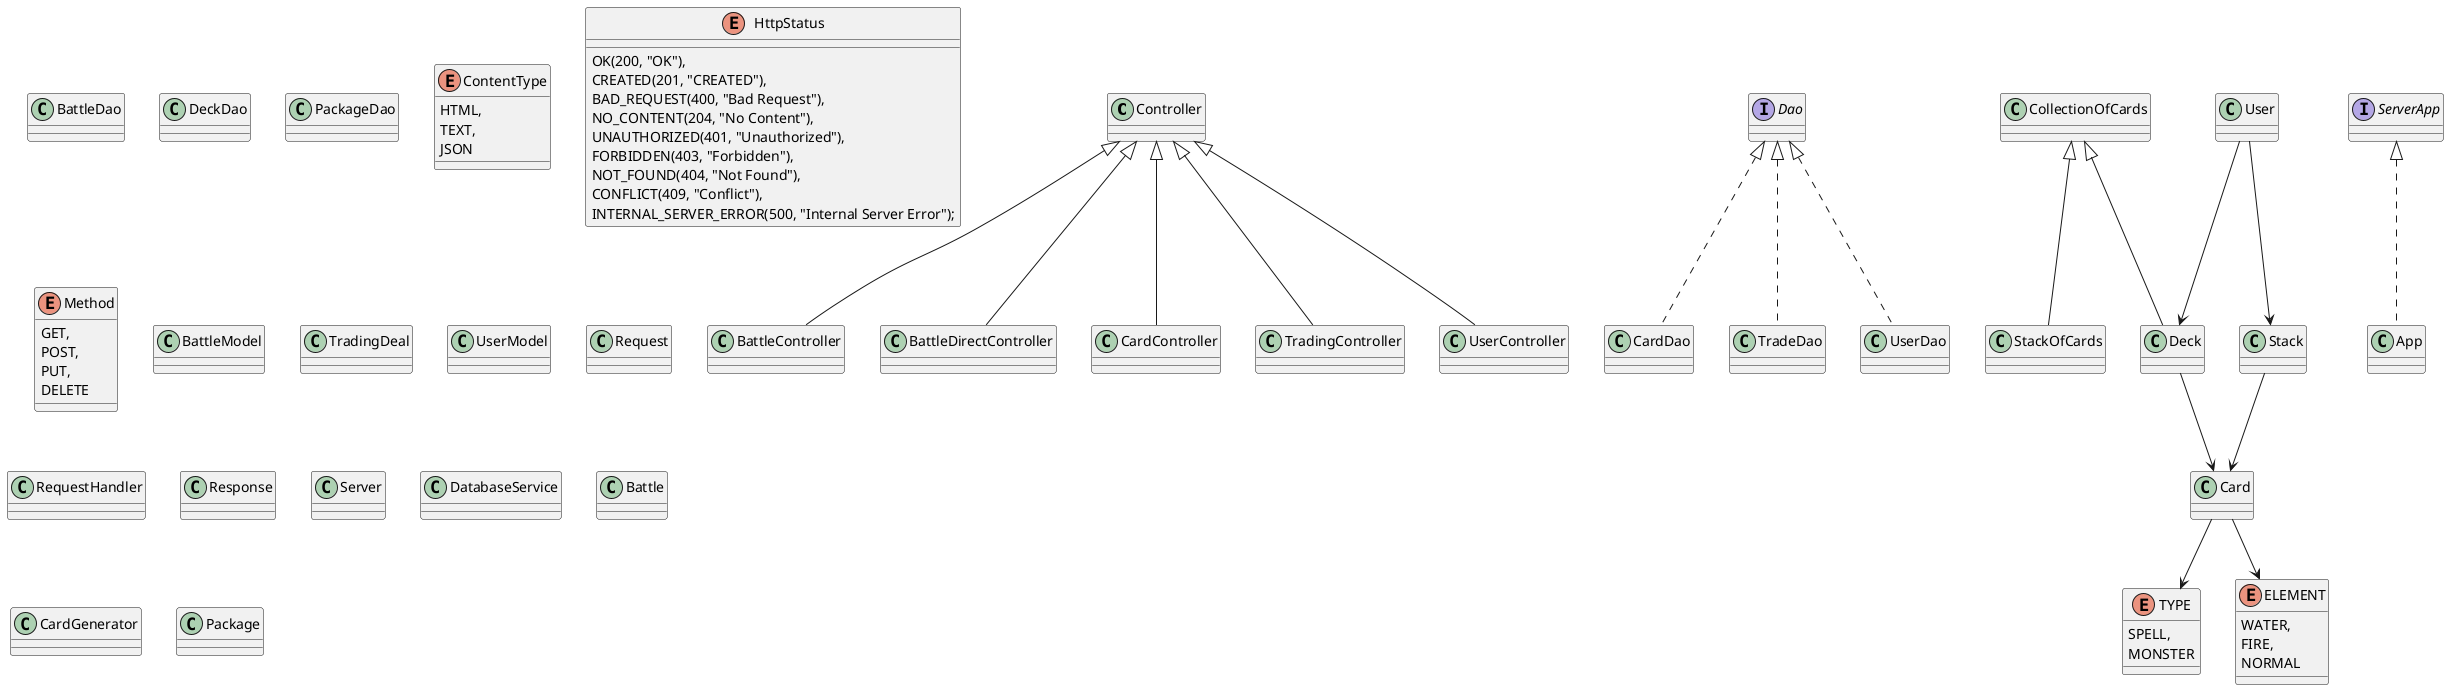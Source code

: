 @startuml
class Controller{
}
class BattleController extends Controller{
}
class BattleDirectController extends Controller{
}
class CardController extends Controller{
}
class TradingController extends Controller{
}
class UserController extends Controller{
}

class BattleDao{
}
class CardDao implements Dao{
}
interface Dao{
}
class DeckDao{
}
class PackageDao{
}
class TradeDao implements Dao{
}
class UserDao implements Dao{
}

enum ContentType{
    HTML,
    TEXT,
    JSON
}
enum HttpStatus{
    OK(200, "OK"),
    CREATED(201, "CREATED"),
    BAD_REQUEST(400, "Bad Request"),
    NO_CONTENT(204, "No Content"),
    UNAUTHORIZED(401, "Unauthorized"),
    FORBIDDEN(403, "Forbidden"),
    NOT_FOUND(404, "Not Found"),
    CONFLICT(409, "Conflict"),
    INTERNAL_SERVER_ERROR(500, "Internal Server Error");
}
enum Method{
     GET,
     POST,
     PUT,
     DELETE
}

class BattleModel{
}
class Card{
}
class TradingDeal{
}
class UserModel{
}

class Request{
}
class RequestHandler{
}
class Response{
}
class Server{
}
Interface ServerApp{
}

class DatabaseService{
}

class App implements ServerApp{
}

class Battle{
}

enum TYPE{
    SPELL,
    MONSTER
}
enum ELEMENT{
    WATER,
    FIRE,
    NORMAL
}
class CardGenerator{
}
class CollectionOfCards{
}
class Deck extends CollectionOfCards{
}
class Package{
}
class StackOfCards extends CollectionOfCards{
}

class User{
}

User --> Deck
User --> Stack

Deck --> Card

Stack --> Card

Card --> TYPE
Card --> ELEMENT

@enduml
